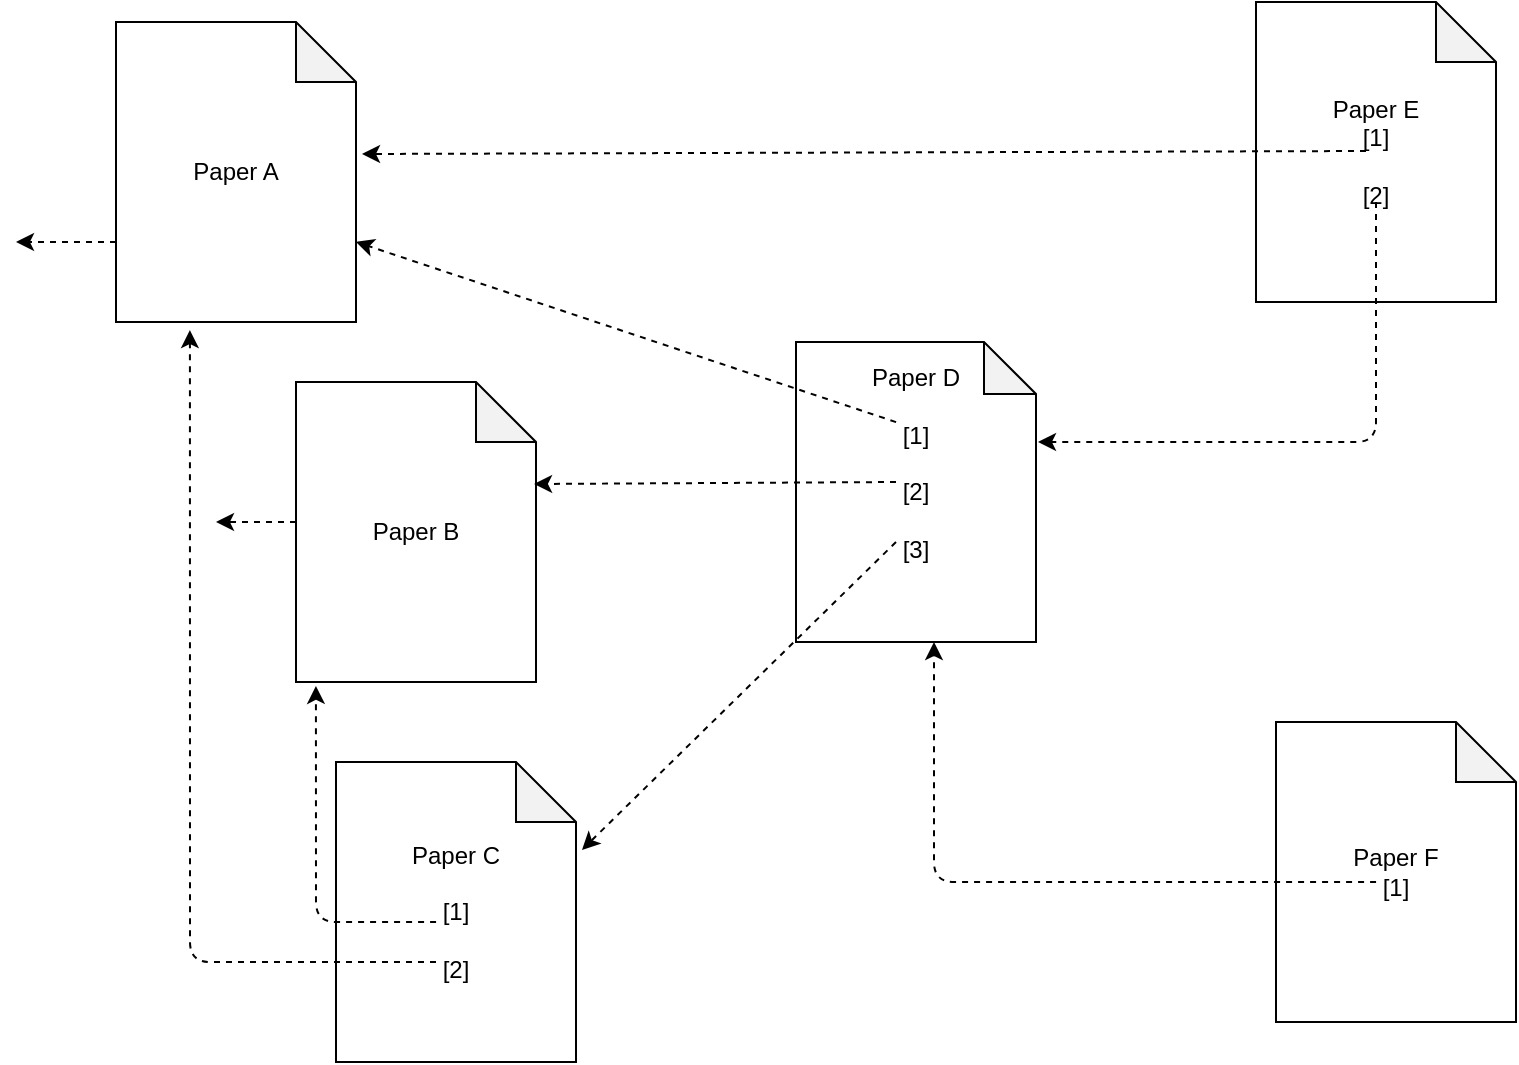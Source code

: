 <mxfile version="10.7.7" type="device"><diagram id="yJNkHJkDitj3xDJkqsnl" name="Page-1"><mxGraphModel dx="1651" dy="496" grid="1" gridSize="10" guides="1" tooltips="1" connect="1" arrows="1" fold="1" page="1" pageScale="1" pageWidth="827" pageHeight="1169" math="0" shadow="0"><root><mxCell id="0"/><mxCell id="1" parent="0"/><mxCell id="Bl9CpJeCP1X4B9wOracj-1" value="Paper D&lt;br&gt;&lt;br&gt;[1]&lt;br&gt;&amp;nbsp; &amp;nbsp;&amp;nbsp;&lt;br&gt;[2]&lt;br&gt;&lt;br&gt;[3]&lt;br&gt;&lt;br&gt;&lt;br&gt;" style="shape=note;whiteSpace=wrap;html=1;backgroundOutline=1;darkOpacity=0.05;size=26;" parent="1" vertex="1"><mxGeometry x="310" y="180" width="120" height="150" as="geometry"/></mxCell><mxCell id="Bl9CpJeCP1X4B9wOracj-2" value="Paper F&lt;br&gt;[1]&lt;br&gt;" style="shape=note;whiteSpace=wrap;html=1;backgroundOutline=1;darkOpacity=0.05;" parent="1" vertex="1"><mxGeometry x="550" y="370" width="120" height="150" as="geometry"/></mxCell><mxCell id="Bl9CpJeCP1X4B9wOracj-3" value="Paper B" style="shape=note;whiteSpace=wrap;html=1;backgroundOutline=1;darkOpacity=0.05;" parent="1" vertex="1"><mxGeometry x="60" y="200" width="120" height="150" as="geometry"/></mxCell><mxCell id="Bl9CpJeCP1X4B9wOracj-4" value="Paper A" style="shape=note;whiteSpace=wrap;html=1;backgroundOutline=1;darkOpacity=0.05;" parent="1" vertex="1"><mxGeometry x="-30" y="20" width="120" height="150" as="geometry"/></mxCell><mxCell id="Bl9CpJeCP1X4B9wOracj-5" value="Paper C&lt;br&gt;&lt;br&gt;[1]&lt;br&gt;&lt;br&gt;[2]&lt;br&gt;" style="shape=note;whiteSpace=wrap;html=1;backgroundOutline=1;darkOpacity=0.05;" parent="1" vertex="1"><mxGeometry x="80" y="390" width="120" height="150" as="geometry"/></mxCell><mxCell id="Bl9CpJeCP1X4B9wOracj-6" value="Paper E&lt;br&gt;[1]&lt;br&gt;&lt;br&gt;[2]&lt;br&gt;" style="shape=note;whiteSpace=wrap;html=1;backgroundOutline=1;darkOpacity=0.05;" parent="1" vertex="1"><mxGeometry x="540" y="10" width="120" height="150" as="geometry"/></mxCell><mxCell id="Bl9CpJeCP1X4B9wOracj-7" value="" style="endArrow=classic;html=1;entryX=1;entryY=0.733;entryDx=0;entryDy=0;entryPerimeter=0;exitX=0.417;exitY=0.267;exitDx=0;exitDy=0;exitPerimeter=0;dashed=1;" parent="1" source="Bl9CpJeCP1X4B9wOracj-1" target="Bl9CpJeCP1X4B9wOracj-4" edge="1"><mxGeometry width="50" height="50" relative="1" as="geometry"><mxPoint x="370" y="210" as="sourcePoint"/><mxPoint x="430" y="160" as="targetPoint"/></mxGeometry></mxCell><mxCell id="Bl9CpJeCP1X4B9wOracj-9" value="" style="endArrow=classic;html=1;entryX=0.992;entryY=0.34;entryDx=0;entryDy=0;entryPerimeter=0;dashed=1;" parent="1" target="Bl9CpJeCP1X4B9wOracj-3" edge="1"><mxGeometry width="50" height="50" relative="1" as="geometry"><mxPoint x="360" y="250" as="sourcePoint"/><mxPoint x="199" y="250" as="targetPoint"/></mxGeometry></mxCell><mxCell id="Bl9CpJeCP1X4B9wOracj-10" value="" style="endArrow=classic;html=1;entryX=1.025;entryY=0.293;entryDx=0;entryDy=0;entryPerimeter=0;dashed=1;" parent="1" target="Bl9CpJeCP1X4B9wOracj-5" edge="1"><mxGeometry width="50" height="50" relative="1" as="geometry"><mxPoint x="360" y="280" as="sourcePoint"/><mxPoint x="546" y="143.5" as="targetPoint"/></mxGeometry></mxCell><mxCell id="Bl9CpJeCP1X4B9wOracj-18" value="" style="endArrow=classic;html=1;entryX=0.308;entryY=1.027;entryDx=0;entryDy=0;entryPerimeter=0;dashed=1;" parent="1" target="Bl9CpJeCP1X4B9wOracj-4" edge="1"><mxGeometry width="50" height="50" relative="1" as="geometry"><mxPoint x="130" y="490" as="sourcePoint"/><mxPoint x="20" y="150" as="targetPoint"/><Array as="points"><mxPoint x="7" y="490"/></Array></mxGeometry></mxCell><mxCell id="Bl9CpJeCP1X4B9wOracj-19" value="" style="endArrow=classic;html=1;entryX=0.083;entryY=1.013;entryDx=0;entryDy=0;entryPerimeter=0;exitX=0.417;exitY=0.533;exitDx=0;exitDy=0;exitPerimeter=0;dashed=1;" parent="1" source="Bl9CpJeCP1X4B9wOracj-5" target="Bl9CpJeCP1X4B9wOracj-3" edge="1"><mxGeometry width="50" height="50" relative="1" as="geometry"><mxPoint x="-30" y="610" as="sourcePoint"/><mxPoint x="20" y="560" as="targetPoint"/><Array as="points"><mxPoint x="70" y="470"/></Array></mxGeometry></mxCell><mxCell id="Bl9CpJeCP1X4B9wOracj-20" value="" style="endArrow=classic;html=1;dashed=1;" parent="1" edge="1"><mxGeometry width="50" height="50" relative="1" as="geometry"><mxPoint x="60" y="270" as="sourcePoint"/><mxPoint x="20" y="270" as="targetPoint"/></mxGeometry></mxCell><mxCell id="Bl9CpJeCP1X4B9wOracj-21" value="" style="endArrow=classic;html=1;exitX=0.083;exitY=0.467;exitDx=0;exitDy=0;exitPerimeter=0;dashed=1;" parent="1" edge="1"><mxGeometry width="50" height="50" relative="1" as="geometry"><mxPoint x="-30" y="130" as="sourcePoint"/><mxPoint x="-80" y="130" as="targetPoint"/></mxGeometry></mxCell><mxCell id="Bl9CpJeCP1X4B9wOracj-22" value="" style="endArrow=classic;html=1;dashed=1;" parent="1" edge="1"><mxGeometry width="50" height="50" relative="1" as="geometry"><mxPoint x="600" y="110" as="sourcePoint"/><mxPoint x="431" y="230" as="targetPoint"/><Array as="points"><mxPoint x="600" y="230"/></Array></mxGeometry></mxCell><mxCell id="Bl9CpJeCP1X4B9wOracj-25" value="" style="endArrow=classic;html=1;exitX=0.083;exitY=0.467;exitDx=0;exitDy=0;exitPerimeter=0;dashed=1;entryX=1.025;entryY=0.44;entryDx=0;entryDy=0;entryPerimeter=0;" parent="1" target="Bl9CpJeCP1X4B9wOracj-4" edge="1"><mxGeometry width="50" height="50" relative="1" as="geometry"><mxPoint x="595" y="84.5" as="sourcePoint"/><mxPoint x="545" y="84.5" as="targetPoint"/></mxGeometry></mxCell><mxCell id="Bl9CpJeCP1X4B9wOracj-26" value="" style="endArrow=classic;html=1;dashed=1;exitX=0.417;exitY=0.533;exitDx=0;exitDy=0;exitPerimeter=0;" parent="1" source="Bl9CpJeCP1X4B9wOracj-2" edge="1"><mxGeometry width="50" height="50" relative="1" as="geometry"><mxPoint x="600" y="120" as="sourcePoint"/><mxPoint x="379" y="330" as="targetPoint"/><Array as="points"><mxPoint x="379" y="450"/></Array></mxGeometry></mxCell></root></mxGraphModel></diagram></mxfile>